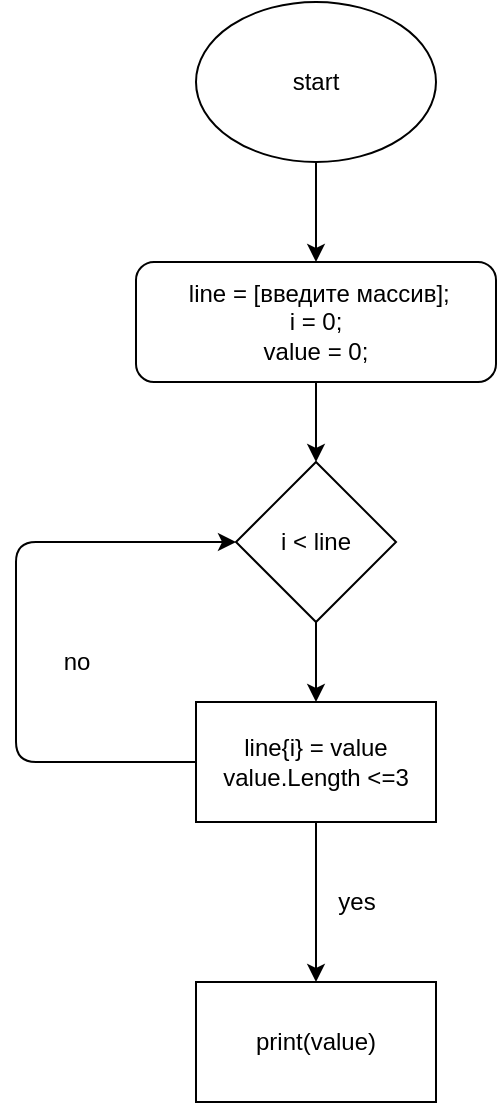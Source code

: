 <mxfile>
    <diagram id="eB24elaalnw_jiQD0_HD" name="Страница 1">
        <mxGraphModel dx="1782" dy="762" grid="1" gridSize="10" guides="1" tooltips="1" connect="1" arrows="1" fold="1" page="1" pageScale="1" pageWidth="827" pageHeight="1169" math="0" shadow="0">
            <root>
                <mxCell id="0"/>
                <mxCell id="1" parent="0"/>
                <mxCell id="4" value="" style="edgeStyle=none;html=1;" edge="1" parent="1" source="2">
                    <mxGeometry relative="1" as="geometry">
                        <mxPoint x="380" y="270" as="targetPoint"/>
                    </mxGeometry>
                </mxCell>
                <mxCell id="2" value="&amp;nbsp;line = [введите массив];&lt;br&gt;i = 0;&lt;br&gt;value = 0;" style="rounded=1;whiteSpace=wrap;html=1;" vertex="1" parent="1">
                    <mxGeometry x="290" y="170" width="180" height="60" as="geometry"/>
                </mxCell>
                <mxCell id="6" value="" style="edgeStyle=none;html=1;" edge="1" parent="1" target="5">
                    <mxGeometry relative="1" as="geometry">
                        <mxPoint x="380" y="350" as="sourcePoint"/>
                    </mxGeometry>
                </mxCell>
                <mxCell id="11" style="edgeStyle=none;html=1;entryX=0;entryY=0.5;entryDx=0;entryDy=0;" edge="1" parent="1" source="5" target="10">
                    <mxGeometry relative="1" as="geometry">
                        <mxPoint x="190" y="420" as="targetPoint"/>
                        <Array as="points">
                            <mxPoint x="230" y="420"/>
                            <mxPoint x="230" y="310"/>
                        </Array>
                    </mxGeometry>
                </mxCell>
                <mxCell id="14" value="" style="edgeStyle=none;html=1;" edge="1" parent="1" source="5" target="13">
                    <mxGeometry relative="1" as="geometry"/>
                </mxCell>
                <mxCell id="5" value="line{i} = value&lt;br&gt;value.Length &amp;lt;=3" style="whiteSpace=wrap;html=1;" vertex="1" parent="1">
                    <mxGeometry x="320" y="390" width="120" height="60" as="geometry"/>
                </mxCell>
                <mxCell id="8" value="" style="edgeStyle=none;html=1;" edge="1" parent="1" source="7" target="2">
                    <mxGeometry relative="1" as="geometry"/>
                </mxCell>
                <mxCell id="7" value="start" style="ellipse;whiteSpace=wrap;html=1;" vertex="1" parent="1">
                    <mxGeometry x="320" y="40" width="120" height="80" as="geometry"/>
                </mxCell>
                <mxCell id="10" value="i &amp;lt; line" style="rhombus;whiteSpace=wrap;html=1;" vertex="1" parent="1">
                    <mxGeometry x="340" y="270" width="80" height="80" as="geometry"/>
                </mxCell>
                <mxCell id="12" value="no" style="text;html=1;align=center;verticalAlign=middle;resizable=0;points=[];autosize=1;strokeColor=none;fillColor=none;" vertex="1" parent="1">
                    <mxGeometry x="240" y="355" width="40" height="30" as="geometry"/>
                </mxCell>
                <mxCell id="13" value="print(value)" style="whiteSpace=wrap;html=1;" vertex="1" parent="1">
                    <mxGeometry x="320" y="530" width="120" height="60" as="geometry"/>
                </mxCell>
                <mxCell id="15" value="yes" style="text;html=1;align=center;verticalAlign=middle;resizable=0;points=[];autosize=1;strokeColor=none;fillColor=none;" vertex="1" parent="1">
                    <mxGeometry x="380" y="475" width="40" height="30" as="geometry"/>
                </mxCell>
            </root>
        </mxGraphModel>
    </diagram>
</mxfile>